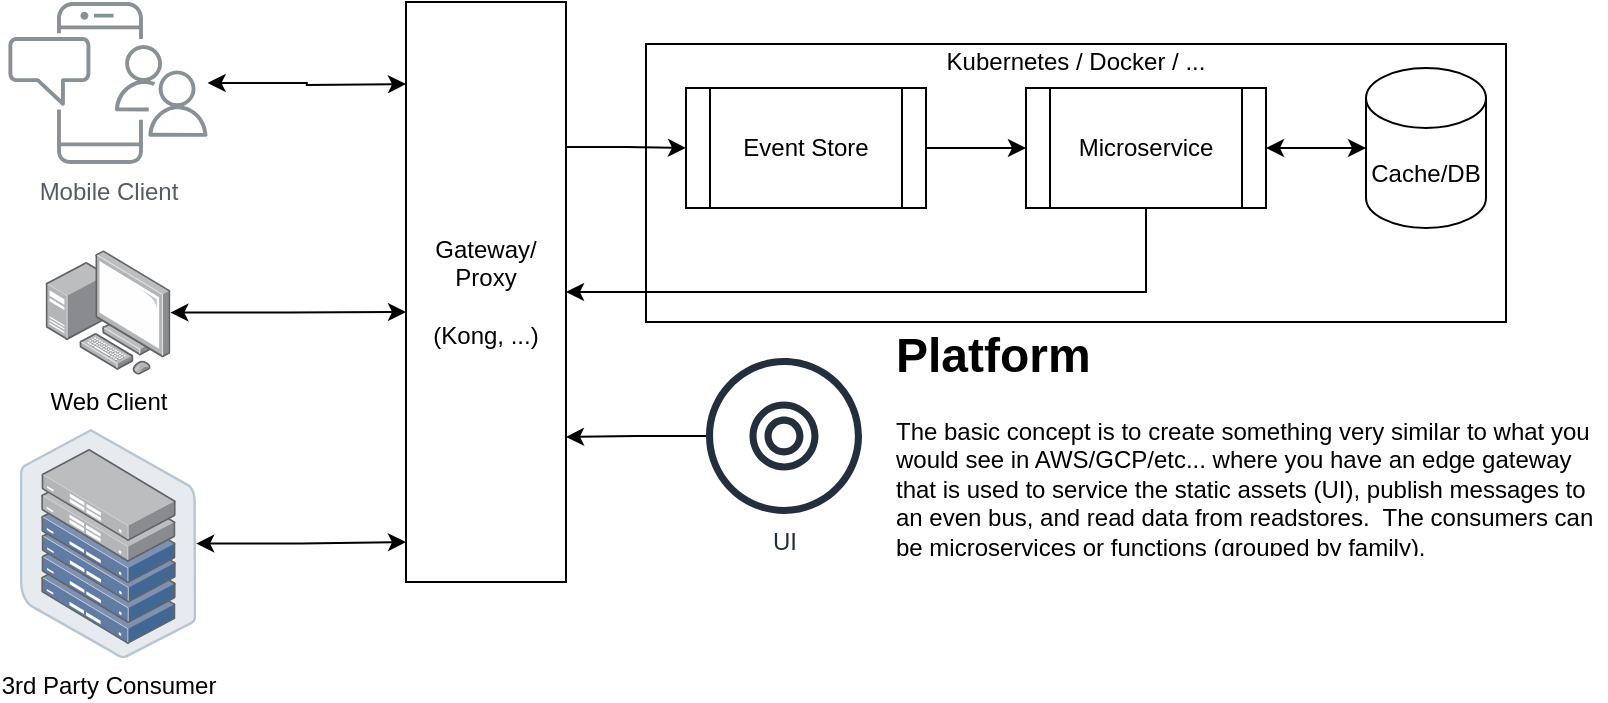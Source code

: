 <mxfile version="21.2.1" type="github" pages="2">
  <diagram id="Ht1M8jgEwFfnCIfOTk4-" name="Overview">
    <mxGraphModel dx="874" dy="453" grid="1" gridSize="10" guides="1" tooltips="1" connect="1" arrows="1" fold="1" page="1" pageScale="1" pageWidth="1169" pageHeight="827" math="0" shadow="0">
      <root>
        <mxCell id="0" />
        <mxCell id="1" parent="0" />
        <mxCell id="foS5F6M1jPOvrobY4I0n-8" value="" style="rounded=0;whiteSpace=wrap;html=1;" vertex="1" parent="1">
          <mxGeometry x="340" y="241" width="430" height="139" as="geometry" />
        </mxCell>
        <mxCell id="w67TNBrPyWxpC4nMd5Yv-70" style="edgeStyle=orthogonalEdgeStyle;rounded=0;orthogonalLoop=1;jettySize=auto;html=1;entryX=0;entryY=0.5;entryDx=0;entryDy=0;exitX=1;exitY=0.25;exitDx=0;exitDy=0;" parent="1" source="w67TNBrPyWxpC4nMd5Yv-63" target="w67TNBrPyWxpC4nMd5Yv-68" edge="1">
          <mxGeometry relative="1" as="geometry" />
        </mxCell>
        <mxCell id="w67TNBrPyWxpC4nMd5Yv-63" value="Gateway/&lt;br&gt;Proxy&lt;br&gt;&lt;br&gt;(Kong, ...)" style="rounded=0;whiteSpace=wrap;html=1;" parent="1" vertex="1">
          <mxGeometry x="220" y="220" width="80" height="290" as="geometry" />
        </mxCell>
        <mxCell id="w67TNBrPyWxpC4nMd5Yv-67" value="" style="edgeStyle=orthogonalEdgeStyle;rounded=0;orthogonalLoop=1;jettySize=auto;html=1;startArrow=classic;startFill=1;" parent="1" source="w67TNBrPyWxpC4nMd5Yv-64" target="w67TNBrPyWxpC4nMd5Yv-65" edge="1">
          <mxGeometry relative="1" as="geometry" />
        </mxCell>
        <mxCell id="w67TNBrPyWxpC4nMd5Yv-71" style="edgeStyle=orthogonalEdgeStyle;rounded=0;orthogonalLoop=1;jettySize=auto;html=1;entryX=1;entryY=0.5;entryDx=0;entryDy=0;exitX=0.5;exitY=1;exitDx=0;exitDy=0;" parent="1" source="w67TNBrPyWxpC4nMd5Yv-64" target="w67TNBrPyWxpC4nMd5Yv-63" edge="1">
          <mxGeometry relative="1" as="geometry" />
        </mxCell>
        <mxCell id="w67TNBrPyWxpC4nMd5Yv-64" value="Microservice" style="shape=process;whiteSpace=wrap;html=1;backgroundOutline=1;" parent="1" vertex="1">
          <mxGeometry x="530" y="263" width="120" height="60" as="geometry" />
        </mxCell>
        <mxCell id="w67TNBrPyWxpC4nMd5Yv-65" value="Cache/DB" style="shape=cylinder3;whiteSpace=wrap;html=1;boundedLbl=1;backgroundOutline=1;size=15;" parent="1" vertex="1">
          <mxGeometry x="700" y="253" width="60" height="80" as="geometry" />
        </mxCell>
        <mxCell id="w67TNBrPyWxpC4nMd5Yv-69" value="" style="edgeStyle=orthogonalEdgeStyle;rounded=0;orthogonalLoop=1;jettySize=auto;html=1;" parent="1" source="w67TNBrPyWxpC4nMd5Yv-68" target="w67TNBrPyWxpC4nMd5Yv-64" edge="1">
          <mxGeometry relative="1" as="geometry" />
        </mxCell>
        <mxCell id="w67TNBrPyWxpC4nMd5Yv-68" value="Event Store" style="shape=process;whiteSpace=wrap;html=1;backgroundOutline=1;" parent="1" vertex="1">
          <mxGeometry x="360" y="263" width="120" height="60" as="geometry" />
        </mxCell>
        <mxCell id="w67TNBrPyWxpC4nMd5Yv-75" style="edgeStyle=orthogonalEdgeStyle;rounded=0;orthogonalLoop=1;jettySize=auto;html=1;entryX=1;entryY=0.75;entryDx=0;entryDy=0;" parent="1" source="w67TNBrPyWxpC4nMd5Yv-74" target="w67TNBrPyWxpC4nMd5Yv-63" edge="1">
          <mxGeometry relative="1" as="geometry" />
        </mxCell>
        <mxCell id="w67TNBrPyWxpC4nMd5Yv-74" value="UI" style="sketch=0;outlineConnect=0;fontColor=#232F3E;gradientColor=none;fillColor=#232F3D;strokeColor=none;dashed=0;verticalLabelPosition=bottom;verticalAlign=top;align=center;html=1;fontSize=12;fontStyle=0;aspect=fixed;pointerEvents=1;shape=mxgraph.aws4.disk;" parent="1" vertex="1">
          <mxGeometry x="370" y="398" width="78" height="78" as="geometry" />
        </mxCell>
        <mxCell id="w67TNBrPyWxpC4nMd5Yv-76" value="&lt;h1&gt;Platform&lt;/h1&gt;&lt;p&gt;The basic concept is to create something very similar to what you would see in AWS/GCP/etc... where you have an edge gateway that is used to service the static assets (UI), publish messages to an even bus, and read data from readstores.&amp;nbsp; The consumers can be microservices or functions (grouped by family).&lt;/p&gt;" style="text;html=1;strokeColor=none;fillColor=none;spacing=5;spacingTop=-20;whiteSpace=wrap;overflow=hidden;rounded=0;" parent="1" vertex="1">
          <mxGeometry x="460" y="377" width="360" height="120" as="geometry" />
        </mxCell>
        <mxCell id="foS5F6M1jPOvrobY4I0n-1" style="edgeStyle=orthogonalEdgeStyle;rounded=0;orthogonalLoop=1;jettySize=auto;html=1;entryX=0;entryY=0.25;entryDx=0;entryDy=0;startArrow=classic;startFill=1;" edge="1" parent="1" source="foS5F6M1jPOvrobY4I0n-2">
          <mxGeometry relative="1" as="geometry">
            <mxPoint x="220" y="261" as="targetPoint" />
          </mxGeometry>
        </mxCell>
        <mxCell id="foS5F6M1jPOvrobY4I0n-2" value="Mobile Client" style="outlineConnect=0;gradientColor=none;fontColor=#545B64;strokeColor=none;fillColor=#879196;dashed=0;verticalLabelPosition=bottom;verticalAlign=top;align=center;html=1;fontSize=12;fontStyle=0;aspect=fixed;shape=mxgraph.aws4.illustration_notification;pointerEvents=1;labelBackgroundColor=#ffffff;" vertex="1" parent="1">
          <mxGeometry x="21" y="220" width="100" height="81" as="geometry" />
        </mxCell>
        <mxCell id="foS5F6M1jPOvrobY4I0n-3" style="edgeStyle=orthogonalEdgeStyle;rounded=0;orthogonalLoop=1;jettySize=auto;html=1;entryX=0;entryY=0.5;entryDx=0;entryDy=0;startArrow=classic;startFill=1;" edge="1" parent="1" source="foS5F6M1jPOvrobY4I0n-4">
          <mxGeometry relative="1" as="geometry">
            <mxPoint x="220" y="375" as="targetPoint" />
          </mxGeometry>
        </mxCell>
        <mxCell id="foS5F6M1jPOvrobY4I0n-4" value="Web Client" style="image;points=[];aspect=fixed;html=1;align=center;shadow=0;dashed=0;image=img/lib/allied_telesis/computer_and_terminals/Personal_Computer_with_Server.svg;" vertex="1" parent="1">
          <mxGeometry x="39.8" y="344.05" width="62.4" height="62.4" as="geometry" />
        </mxCell>
        <mxCell id="foS5F6M1jPOvrobY4I0n-5" style="edgeStyle=orthogonalEdgeStyle;rounded=0;orthogonalLoop=1;jettySize=auto;html=1;entryX=0;entryY=0.75;entryDx=0;entryDy=0;startArrow=classic;startFill=1;" edge="1" parent="1" source="foS5F6M1jPOvrobY4I0n-6">
          <mxGeometry relative="1" as="geometry">
            <mxPoint x="220" y="490" as="targetPoint" />
          </mxGeometry>
        </mxCell>
        <mxCell id="foS5F6M1jPOvrobY4I0n-6" value="3rd Party Consumer" style="image;points=[];aspect=fixed;html=1;align=center;shadow=0;dashed=0;image=img/lib/allied_telesis/storage/Datacenter_Server_Half_Rack_ToR.svg;" vertex="1" parent="1">
          <mxGeometry x="26.9" y="433.5" width="88.2" height="114.6" as="geometry" />
        </mxCell>
        <mxCell id="foS5F6M1jPOvrobY4I0n-9" value="Kubernetes / Docker / ..." style="text;html=1;strokeColor=none;fillColor=none;align=center;verticalAlign=middle;whiteSpace=wrap;rounded=0;" vertex="1" parent="1">
          <mxGeometry x="340" y="235" width="430" height="30" as="geometry" />
        </mxCell>
      </root>
    </mxGraphModel>
  </diagram>
  <diagram id="KPzFOLWej0df02CNq4m1" name="AWS">
    <mxGraphModel dx="874" dy="1553" grid="1" gridSize="10" guides="1" tooltips="1" connect="1" arrows="1" fold="1" page="1" pageScale="1" pageWidth="850" pageHeight="1100" math="0" shadow="0">
      <root>
        <mxCell id="0" />
        <mxCell id="1" parent="0" />
        <mxCell id="oD50kPxgK6vtKba90Tjz-1" value="Inbound Event" style="edgeStyle=orthogonalEdgeStyle;rounded=0;orthogonalLoop=1;jettySize=auto;html=1;entryX=0;entryY=0.5;entryDx=0;entryDy=0;entryPerimeter=0;exitX=1;exitY=0.25;exitDx=0;exitDy=0;" edge="1" parent="1" source="oD50kPxgK6vtKba90Tjz-2" target="oD50kPxgK6vtKba90Tjz-10">
          <mxGeometry relative="1" as="geometry" />
        </mxCell>
        <mxCell id="oD50kPxgK6vtKba90Tjz-2" value="Gateway" style="rounded=0;whiteSpace=wrap;html=1;" vertex="1" parent="1">
          <mxGeometry x="1048.8" y="197" width="70" height="458.5" as="geometry" />
        </mxCell>
        <mxCell id="oD50kPxgK6vtKba90Tjz-3" style="edgeStyle=orthogonalEdgeStyle;rounded=0;orthogonalLoop=1;jettySize=auto;html=1;entryX=0;entryY=0.25;entryDx=0;entryDy=0;startArrow=classic;startFill=1;" edge="1" parent="1" source="oD50kPxgK6vtKba90Tjz-4" target="oD50kPxgK6vtKba90Tjz-2">
          <mxGeometry relative="1" as="geometry" />
        </mxCell>
        <mxCell id="oD50kPxgK6vtKba90Tjz-4" value="Mobile Client" style="outlineConnect=0;gradientColor=none;fontColor=#545B64;strokeColor=none;fillColor=#879196;dashed=0;verticalLabelPosition=bottom;verticalAlign=top;align=center;html=1;fontSize=12;fontStyle=0;aspect=fixed;shape=mxgraph.aws4.illustration_notification;pointerEvents=1;labelBackgroundColor=#ffffff;" vertex="1" parent="1">
          <mxGeometry x="850" y="271" width="100" height="81" as="geometry" />
        </mxCell>
        <mxCell id="oD50kPxgK6vtKba90Tjz-5" style="edgeStyle=orthogonalEdgeStyle;rounded=0;orthogonalLoop=1;jettySize=auto;html=1;entryX=0;entryY=0.5;entryDx=0;entryDy=0;startArrow=classic;startFill=1;" edge="1" parent="1" source="oD50kPxgK6vtKba90Tjz-6" target="oD50kPxgK6vtKba90Tjz-2">
          <mxGeometry relative="1" as="geometry" />
        </mxCell>
        <mxCell id="oD50kPxgK6vtKba90Tjz-6" value="Web Client" style="image;points=[];aspect=fixed;html=1;align=center;shadow=0;dashed=0;image=img/lib/allied_telesis/computer_and_terminals/Personal_Computer_with_Server.svg;" vertex="1" parent="1">
          <mxGeometry x="868.8" y="395.05" width="62.4" height="62.4" as="geometry" />
        </mxCell>
        <mxCell id="oD50kPxgK6vtKba90Tjz-7" style="edgeStyle=orthogonalEdgeStyle;rounded=0;orthogonalLoop=1;jettySize=auto;html=1;entryX=0;entryY=0.75;entryDx=0;entryDy=0;startArrow=classic;startFill=1;" edge="1" parent="1" source="oD50kPxgK6vtKba90Tjz-8" target="oD50kPxgK6vtKba90Tjz-2">
          <mxGeometry relative="1" as="geometry" />
        </mxCell>
        <mxCell id="oD50kPxgK6vtKba90Tjz-8" value="3rd Party Consumer" style="image;points=[];aspect=fixed;html=1;align=center;shadow=0;dashed=0;image=img/lib/allied_telesis/storage/Datacenter_Server_Half_Rack_ToR.svg;" vertex="1" parent="1">
          <mxGeometry x="855.9" y="484.5" width="88.2" height="114.6" as="geometry" />
        </mxCell>
        <mxCell id="oD50kPxgK6vtKba90Tjz-9" value="" style="edgeStyle=orthogonalEdgeStyle;rounded=0;orthogonalLoop=1;jettySize=auto;html=1;" edge="1" parent="1" source="oD50kPxgK6vtKba90Tjz-10" target="oD50kPxgK6vtKba90Tjz-14">
          <mxGeometry relative="1" as="geometry" />
        </mxCell>
        <mxCell id="oD50kPxgK6vtKba90Tjz-10" value="S3 bucket segregated&lt;br&gt;by event family" style="sketch=0;points=[[0,0,0],[0.25,0,0],[0.5,0,0],[0.75,0,0],[1,0,0],[0,1,0],[0.25,1,0],[0.5,1,0],[0.75,1,0],[1,1,0],[0,0.25,0],[0,0.5,0],[0,0.75,0],[1,0.25,0],[1,0.5,0],[1,0.75,0]];outlineConnect=0;fontColor=#232F3E;gradientColor=#60A337;gradientDirection=north;fillColor=#277116;strokeColor=#ffffff;dashed=0;verticalLabelPosition=bottom;verticalAlign=top;align=center;html=1;fontSize=12;fontStyle=0;aspect=fixed;shape=mxgraph.aws4.resourceIcon;resIcon=mxgraph.aws4.s3;" vertex="1" parent="1">
          <mxGeometry x="1218.8" y="216" width="78" height="78" as="geometry" />
        </mxCell>
        <mxCell id="oD50kPxgK6vtKba90Tjz-33" value="" style="edgeStyle=orthogonalEdgeStyle;rounded=0;orthogonalLoop=1;jettySize=auto;html=1;" edge="1" parent="1" source="oD50kPxgK6vtKba90Tjz-12" target="oD50kPxgK6vtKba90Tjz-32">
          <mxGeometry relative="1" as="geometry" />
        </mxCell>
        <mxCell id="oD50kPxgK6vtKba90Tjz-12" value="" style="sketch=0;points=[[0,0,0],[0.25,0,0],[0.5,0,0],[0.75,0,0],[1,0,0],[0,1,0],[0.25,1,0],[0.5,1,0],[0.75,1,0],[1,1,0],[0,0.25,0],[0,0.5,0],[0,0.75,0],[1,0.25,0],[1,0.5,0],[1,0.75,0]];outlineConnect=0;fontColor=#232F3E;gradientColor=#FF4F8B;gradientDirection=north;fillColor=#BC1356;strokeColor=#ffffff;dashed=0;verticalLabelPosition=bottom;verticalAlign=top;align=center;html=1;fontSize=12;fontStyle=0;aspect=fixed;shape=mxgraph.aws4.resourceIcon;resIcon=mxgraph.aws4.eventbridge;" vertex="1" parent="1">
          <mxGeometry x="1468.8" y="215.5" width="78" height="78" as="geometry" />
        </mxCell>
        <mxCell id="oD50kPxgK6vtKba90Tjz-13" value="" style="edgeStyle=orthogonalEdgeStyle;rounded=0;orthogonalLoop=1;jettySize=auto;html=1;" edge="1" parent="1" source="oD50kPxgK6vtKba90Tjz-14" target="oD50kPxgK6vtKba90Tjz-12">
          <mxGeometry relative="1" as="geometry" />
        </mxCell>
        <mxCell id="oD50kPxgK6vtKba90Tjz-14" value="" style="sketch=0;points=[[0,0,0],[0.25,0,0],[0.5,0,0],[0.75,0,0],[1,0,0],[0,1,0],[0.25,1,0],[0.5,1,0],[0.75,1,0],[1,1,0],[0,0.25,0],[0,0.5,0],[0,0.75,0],[1,0.25,0],[1,0.5,0],[1,0.75,0]];points=[[0,0,0],[0.25,0,0],[0.5,0,0],[0.75,0,0],[1,0,0],[0,1,0],[0.25,1,0],[0.5,1,0],[0.75,1,0],[1,1,0],[0,0.25,0],[0,0.5,0],[0,0.75,0],[1,0.25,0],[1,0.5,0],[1,0.75,0]];outlineConnect=0;fontColor=#232F3E;gradientColor=#F34482;gradientDirection=north;fillColor=#BC1356;strokeColor=#ffffff;dashed=0;verticalLabelPosition=bottom;verticalAlign=top;align=center;html=1;fontSize=12;fontStyle=0;aspect=fixed;shape=mxgraph.aws4.resourceIcon;resIcon=mxgraph.aws4.cloudtrail;" vertex="1" parent="1">
          <mxGeometry x="1338.8" y="216" width="78" height="78" as="geometry" />
        </mxCell>
        <mxCell id="oD50kPxgK6vtKba90Tjz-17" value="Edge Reads (Serviceless)" style="edgeStyle=orthogonalEdgeStyle;rounded=0;orthogonalLoop=1;jettySize=auto;html=1;" edge="1" parent="1" source="oD50kPxgK6vtKba90Tjz-18" target="oD50kPxgK6vtKba90Tjz-2">
          <mxGeometry relative="1" as="geometry" />
        </mxCell>
        <mxCell id="oD50kPxgK6vtKba90Tjz-18" value="Readstore Datasource" style="outlineConnect=0;fontColor=#232F3E;gradientColor=#4D72F3;gradientDirection=north;fillColor=#3334B9;strokeColor=#ffffff;dashed=0;verticalLabelPosition=bottom;verticalAlign=top;align=center;html=1;fontSize=12;fontStyle=0;aspect=fixed;shape=mxgraph.aws4.resourceIcon;resIcon=mxgraph.aws4.dynamodb;labelBackgroundColor=#ffffff;spacingTop=5;" vertex="1" parent="1">
          <mxGeometry x="1578.8" y="386.25" width="78" height="78" as="geometry" />
        </mxCell>
        <mxCell id="oD50kPxgK6vtKba90Tjz-19" value="&lt;h1&gt;Kubernetes&lt;/h1&gt;&lt;p&gt;Deploy the microservices into EKS or ECS.&amp;nbsp; Enable HPA and then allow the platform to scale the application as needed.&amp;nbsp; Depricate the readstore (GET) functionality or only utilize for local offline development.&lt;/p&gt;" style="text;html=1;strokeColor=none;fillColor=none;spacing=5;spacingTop=-20;whiteSpace=wrap;overflow=hidden;rounded=0;" vertex="1" parent="1">
          <mxGeometry x="1658.8" y="173.5" width="190" height="162" as="geometry" />
        </mxCell>
        <mxCell id="oD50kPxgK6vtKba90Tjz-20" value="&lt;h1&gt;Serviceless&lt;/h1&gt;&lt;p&gt;Using edge reads (tying the API Gateway directly to DynamoDB) allows for fast reads of data cached at the edge.&amp;nbsp; This data could also be wrote to S3 and read at the edge if needed.&amp;nbsp; This means that we have no code to manage on reads from the system as long as we model the data properly.&lt;/p&gt;" style="text;html=1;strokeColor=none;fillColor=none;spacing=5;spacingTop=-20;whiteSpace=wrap;overflow=hidden;rounded=0;" vertex="1" parent="1">
          <mxGeometry x="1688.8" y="365.25" width="190" height="200.25" as="geometry" />
        </mxCell>
        <mxCell id="oD50kPxgK6vtKba90Tjz-21" value="&lt;h1&gt;API Gateway&lt;/h1&gt;&lt;p&gt;Using API Gateway to manage the forward facing API gives us a central place to manage things like authentication, authorization, contracts for data, data flow into the system, and optimize our read patterns.&amp;nbsp; It also allows us to decentralize different parts of the stack into their own accounts if necessary (using Transit Gateway).&lt;/p&gt;" style="text;html=1;strokeColor=none;fillColor=none;spacing=5;spacingTop=-20;whiteSpace=wrap;overflow=hidden;rounded=0;" vertex="1" parent="1">
          <mxGeometry x="978.8" width="190" height="207.5" as="geometry" />
        </mxCell>
        <mxCell id="oD50kPxgK6vtKba90Tjz-22" value="" style="edgeStyle=orthogonalEdgeStyle;rounded=0;orthogonalLoop=1;jettySize=auto;html=1;exitX=0.5;exitY=0;exitDx=0;exitDy=0;exitPerimeter=0;" edge="1" parent="1" source="oD50kPxgK6vtKba90Tjz-10" target="oD50kPxgK6vtKba90Tjz-26">
          <mxGeometry relative="1" as="geometry">
            <mxPoint x="1298.8" y="85.5" as="sourcePoint" />
          </mxGeometry>
        </mxCell>
        <mxCell id="oD50kPxgK6vtKba90Tjz-23" value="" style="edgeStyle=orthogonalEdgeStyle;rounded=0;orthogonalLoop=1;jettySize=auto;html=1;" edge="1" parent="1" source="oD50kPxgK6vtKba90Tjz-24" target="oD50kPxgK6vtKba90Tjz-28">
          <mxGeometry relative="1" as="geometry" />
        </mxCell>
        <mxCell id="oD50kPxgK6vtKba90Tjz-24" value="" style="sketch=0;points=[[0,0,0],[0.25,0,0],[0.5,0,0],[0.75,0,0],[1,0,0],[0,1,0],[0.25,1,0],[0.5,1,0],[0.75,1,0],[1,1,0],[0,0.25,0],[0,0.5,0],[0,0.75,0],[1,0.25,0],[1,0.5,0],[1,0.75,0]];outlineConnect=0;fontColor=#232F3E;gradientColor=#FF4F8B;gradientDirection=north;fillColor=#BC1356;strokeColor=#ffffff;dashed=0;verticalLabelPosition=bottom;verticalAlign=top;align=center;html=1;fontSize=12;fontStyle=0;aspect=fixed;shape=mxgraph.aws4.resourceIcon;resIcon=mxgraph.aws4.eventbridge;" vertex="1" parent="1">
          <mxGeometry x="1470.8" y="45.5" width="78" height="78" as="geometry" />
        </mxCell>
        <mxCell id="oD50kPxgK6vtKba90Tjz-25" value="" style="edgeStyle=orthogonalEdgeStyle;rounded=0;orthogonalLoop=1;jettySize=auto;html=1;" edge="1" parent="1" source="oD50kPxgK6vtKba90Tjz-26" target="oD50kPxgK6vtKba90Tjz-24">
          <mxGeometry relative="1" as="geometry" />
        </mxCell>
        <mxCell id="oD50kPxgK6vtKba90Tjz-26" value="" style="sketch=0;points=[[0,0,0],[0.25,0,0],[0.5,0,0],[0.75,0,0],[1,0,0],[0,1,0],[0.25,1,0],[0.5,1,0],[0.75,1,0],[1,1,0],[0,0.25,0],[0,0.5,0],[0,0.75,0],[1,0.25,0],[1,0.5,0],[1,0.75,0]];points=[[0,0,0],[0.25,0,0],[0.5,0,0],[0.75,0,0],[1,0,0],[0,1,0],[0.25,1,0],[0.5,1,0],[0.75,1,0],[1,1,0],[0,0.25,0],[0,0.5,0],[0,0.75,0],[1,0.25,0],[1,0.5,0],[1,0.75,0]];outlineConnect=0;fontColor=#232F3E;gradientColor=#F34482;gradientDirection=north;fillColor=#BC1356;strokeColor=#ffffff;dashed=0;verticalLabelPosition=bottom;verticalAlign=top;align=center;html=1;fontSize=12;fontStyle=0;aspect=fixed;shape=mxgraph.aws4.resourceIcon;resIcon=mxgraph.aws4.cloudtrail;" vertex="1" parent="1">
          <mxGeometry x="1340.8" y="46" width="78" height="78" as="geometry" />
        </mxCell>
        <mxCell id="oD50kPxgK6vtKba90Tjz-27" value="" style="edgeStyle=orthogonalEdgeStyle;rounded=0;orthogonalLoop=1;jettySize=auto;html=1;" edge="1" parent="1" source="oD50kPxgK6vtKba90Tjz-28" target="oD50kPxgK6vtKba90Tjz-29">
          <mxGeometry relative="1" as="geometry" />
        </mxCell>
        <mxCell id="oD50kPxgK6vtKba90Tjz-28" value="Lambda&lt;br&gt;function" style="outlineConnect=0;fontColor=#232F3E;gradientColor=none;fillColor=#D05C17;strokeColor=none;dashed=0;verticalLabelPosition=bottom;verticalAlign=top;align=center;html=1;fontSize=12;fontStyle=0;aspect=fixed;pointerEvents=1;shape=mxgraph.aws4.lambda_function;labelBackgroundColor=#ffffff;" vertex="1" parent="1">
          <mxGeometry x="1580.8" y="45.5" width="78" height="78" as="geometry" />
        </mxCell>
        <mxCell id="oD50kPxgK6vtKba90Tjz-29" value="Data Lake" style="sketch=0;outlineConnect=0;fontColor=#232F3E;gradientColor=none;strokeColor=#ffffff;fillColor=#232F3E;dashed=0;verticalLabelPosition=middle;verticalAlign=bottom;align=center;html=1;whiteSpace=wrap;fontSize=10;fontStyle=1;spacing=3;shape=mxgraph.aws4.productIcon;prIcon=mxgraph.aws4.aurora;" vertex="1" parent="1">
          <mxGeometry x="1713.8" y="30" width="80" height="110" as="geometry" />
        </mxCell>
        <mxCell id="oD50kPxgK6vtKba90Tjz-30" value="&lt;h1&gt;Flexibility&lt;/h1&gt;&lt;p&gt;Build the product using event sourcing so we can fork events out to create data in other sources such as a data lake for business reports or analytics.&lt;/p&gt;" style="text;html=1;strokeColor=none;fillColor=none;spacing=5;spacingTop=-20;whiteSpace=wrap;overflow=hidden;rounded=0;" vertex="1" parent="1">
          <mxGeometry x="1808.8" y="21.75" width="190" height="125.5" as="geometry" />
        </mxCell>
        <mxCell id="oD50kPxgK6vtKba90Tjz-31" value="&lt;h1&gt;Gateway&lt;/h1&gt;&lt;p&gt;While only showing as a basic outline, the gateway is a collection of services rolled into a single account that is used to manage all ingress and egress traffic into the platform.&amp;nbsp; It routes traffic into and out of other accounts allowing us to do things like parity testing, canary testing, zero downtime releases, full stack migration with zero downtime, etc...&amp;nbsp; The one downside to this is that it presents a single source of failure that needs to be accounted for by having backup accounts and traffic forking.&amp;nbsp; Geo IP and routing will also help to mitigate this situation.&lt;/p&gt;" style="text;html=1;strokeColor=none;fillColor=none;spacing=5;spacingTop=-20;whiteSpace=wrap;overflow=hidden;rounded=0;" vertex="1" parent="1">
          <mxGeometry x="1128.8" y="479.1" width="390" height="176.4" as="geometry" />
        </mxCell>
        <mxCell id="oD50kPxgK6vtKba90Tjz-34" value="" style="edgeStyle=orthogonalEdgeStyle;rounded=0;orthogonalLoop=1;jettySize=auto;html=1;" edge="1" parent="1" source="oD50kPxgK6vtKba90Tjz-32" target="oD50kPxgK6vtKba90Tjz-18">
          <mxGeometry relative="1" as="geometry" />
        </mxCell>
        <mxCell id="oD50kPxgK6vtKba90Tjz-32" value="" style="sketch=0;points=[[0,0,0],[0.25,0,0],[0.5,0,0],[0.75,0,0],[1,0,0],[0,1,0],[0.25,1,0],[0.5,1,0],[0.75,1,0],[1,1,0],[0,0.25,0],[0,0.5,0],[0,0.75,0],[1,0.25,0],[1,0.5,0],[1,0.75,0]];outlineConnect=0;fontColor=#232F3E;gradientColor=#F78E04;gradientDirection=north;fillColor=#D05C17;strokeColor=#ffffff;dashed=0;verticalLabelPosition=bottom;verticalAlign=top;align=center;html=1;fontSize=12;fontStyle=0;aspect=fixed;shape=mxgraph.aws4.resourceIcon;resIcon=mxgraph.aws4.eks;" vertex="1" parent="1">
          <mxGeometry x="1578.8" y="216" width="78" height="78" as="geometry" />
        </mxCell>
        <mxCell id="oD50kPxgK6vtKba90Tjz-35" value="&lt;h1&gt;EventBridge&lt;/h1&gt;&lt;p&gt;Replace EventStore with S3 and EventBridge to have a serverless solution that is fully managed by AWS.&lt;/p&gt;" style="text;html=1;strokeColor=none;fillColor=none;spacing=5;spacingTop=-20;whiteSpace=wrap;overflow=hidden;rounded=0;" vertex="1" parent="1">
          <mxGeometry x="1338.8" y="293.5" width="190" height="106.5" as="geometry" />
        </mxCell>
      </root>
    </mxGraphModel>
  </diagram>
</mxfile>

